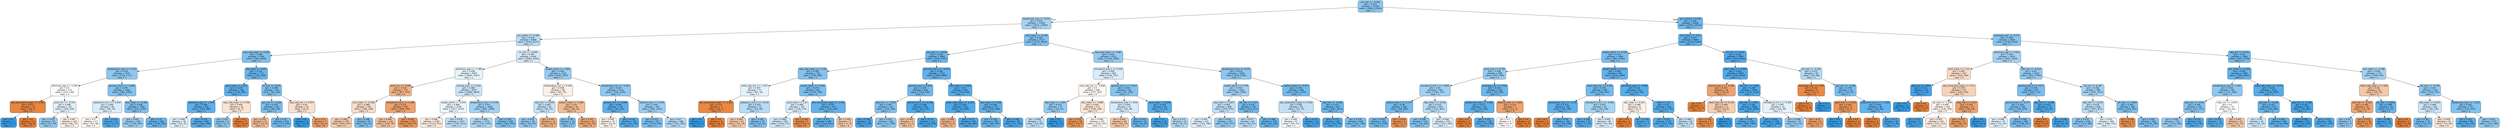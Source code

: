 digraph Tree {
node [shape=box, style="filled, rounded", color="black", fontname="helvetica"] ;
edge [fontname="helvetica"] ;
0 [label="ptt_max <= -0.302\ngini = 0.419\nsamples = 21093\nvalue = [9985, 23505]\nclass = 1", fillcolor="#8dc7f0"] ;
1 [label="baseexcess_max <= 0.042\ngini = 0.455\nsamples = 12585\nvalue = [7015, 12992]\nclass = 1", fillcolor="#a4d2f3"] ;
0 -> 1 [labeldistance=2.5, labelangle=45, headlabel="True"] ;
2 [label="gcs_verbal <= -0.308\ngini = 0.476\nsamples = 8468\nvalue = [5243, 8173]\nclass = 1", fillcolor="#b8dcf6"] ;
1 -> 2 ;
3 [label="resp_rate_mean <= 0.282\ngini = 0.389\nsamples = 2304\nvalue = [960, 2669]\nclass = 1", fillcolor="#80c0ee"] ;
2 -> 3 ;
4 [label="temperature_max <= -0.755\ngini = 0.419\nsamples = 1533\nvalue = [728, 1711]\nclass = 1", fillcolor="#8dc7f0"] ;
3 -> 4 ;
5 [label="admission_age <= -1.593\ngini = 0.5\nsamples = 171\nvalue = [133, 130]\nclass = 0", fillcolor="#fefcfb"] ;
4 -> 5 ;
6 [label="abs_eosinophils_mean <= -0.285\ngini = 0.077\nsamples = 14\nvalue = [24, 1]\nclass = 0", fillcolor="#e68641"] ;
5 -> 6 ;
7 [label="gini = 0.0\nsamples = 1\nvalue = [0, 1]\nclass = 1", fillcolor="#399de5"] ;
6 -> 7 ;
8 [label="gini = 0.0\nsamples = 13\nvalue = [24, 0]\nclass = 0", fillcolor="#e58139"] ;
6 -> 8 ;
9 [label="pco2_min <= -0.134\ngini = 0.496\nsamples = 157\nvalue = [109, 129]\nclass = 1", fillcolor="#e0f0fb"] ;
5 -> 9 ;
10 [label="gini = 0.433\nsamples = 55\nvalue = [27, 58]\nclass = 1", fillcolor="#95cbf1"] ;
9 -> 10 ;
11 [label="gini = 0.497\nsamples = 102\nvalue = [82, 71]\nclass = 0", fillcolor="#fceee4"] ;
9 -> 11 ;
12 [label="glucose_max.2 <= -0.682\ngini = 0.397\nsamples = 1362\nvalue = [595, 1581]\nclass = 1", fillcolor="#84c2ef"] ;
4 -> 12 ;
13 [label="potassium_min.1 <= 0.934\ngini = 0.494\nsamples = 94\nvalue = [64, 79]\nclass = 1", fillcolor="#d9ecfa"] ;
12 -> 13 ;
14 [label="gini = 0.5\nsamples = 77\nvalue = [61, 58]\nclass = 0", fillcolor="#fef9f5"] ;
13 -> 14 ;
15 [label="gini = 0.219\nsamples = 17\nvalue = [3, 21]\nclass = 1", fillcolor="#55abe9"] ;
13 -> 15 ;
16 [label="bun_mean <= -0.394\ngini = 0.386\nsamples = 1268\nvalue = [531, 1502]\nclass = 1", fillcolor="#7fc0ee"] ;
12 -> 16 ;
17 [label="gini = 0.441\nsamples = 638\nvalue = [339, 692]\nclass = 1", fillcolor="#9acdf2"] ;
16 -> 17 ;
18 [label="gini = 0.31\nsamples = 630\nvalue = [192, 810]\nclass = 1", fillcolor="#68b4eb"] ;
16 -> 18 ;
19 [label="sbp_mean <= 0.451\ngini = 0.314\nsamples = 771\nvalue = [232, 958]\nclass = 1", fillcolor="#69b5eb"] ;
3 -> 19 ;
20 [label="spo2_mean <= 1.251\ngini = 0.276\nsamples = 536\nvalue = [138, 696]\nclass = 1", fillcolor="#60b0ea"] ;
19 -> 20 ;
21 [label="admission_age <= -1.976\ngini = 0.266\nsamples = 526\nvalue = [129, 689]\nclass = 1", fillcolor="#5eafea"] ;
20 -> 21 ;
22 [label="gini = 0.496\nsamples = 36\nvalue = [26, 31]\nclass = 1", fillcolor="#dfeffb"] ;
21 -> 22 ;
23 [label="gini = 0.234\nsamples = 490\nvalue = [103, 658]\nclass = 1", fillcolor="#58ace9"] ;
21 -> 23 ;
24 [label="resp_rate_mean <= 0.706\ngini = 0.492\nsamples = 10\nvalue = [9, 7]\nclass = 0", fillcolor="#f9e3d3"] ;
20 -> 24 ;
25 [label="gini = 0.42\nsamples = 5\nvalue = [3, 7]\nclass = 1", fillcolor="#8ec7f0"] ;
24 -> 25 ;
26 [label="gini = 0.0\nsamples = 5\nvalue = [6, 0]\nclass = 0", fillcolor="#e58139"] ;
24 -> 26 ;
27 [label="inr_min <= 0.255\ngini = 0.389\nsamples = 235\nvalue = [94, 262]\nclass = 1", fillcolor="#80c0ee"] ;
19 -> 27 ;
28 [label="gcs_min <= -3.262\ngini = 0.376\nsamples = 225\nvalue = [86, 256]\nclass = 1", fillcolor="#7cbeee"] ;
27 -> 28 ;
29 [label="gini = 0.432\nsamples = 11\nvalue = [13, 6]\nclass = 0", fillcolor="#f1bb94"] ;
28 -> 29 ;
30 [label="gini = 0.35\nsamples = 214\nvalue = [73, 250]\nclass = 1", fillcolor="#73baed"] ;
28 -> 30 ;
31 [label="resp_rate_min <= 0.873\ngini = 0.49\nsamples = 10\nvalue = [8, 6]\nclass = 0", fillcolor="#f8e0ce"] ;
27 -> 31 ;
32 [label="gini = 0.0\nsamples = 3\nvalue = [0, 4]\nclass = 1", fillcolor="#399de5"] ;
31 -> 32 ;
33 [label="gini = 0.32\nsamples = 7\nvalue = [8, 2]\nclass = 0", fillcolor="#eca06a"] ;
31 -> 33 ;
34 [label="inr_min <= -0.099\ngini = 0.492\nsamples = 6164\nvalue = [4283, 5504]\nclass = 1", fillcolor="#d3e9f9"] ;
2 -> 34 ;
35 [label="admission_age <= -1.368\ngini = 0.498\nsamples = 4954\nvalue = [3665, 4197]\nclass = 1", fillcolor="#e6f3fc"] ;
34 -> 35 ;
36 [label="spo2_min <= 0.268\ngini = 0.414\nsamples = 747\nvalue = [857, 354]\nclass = 0", fillcolor="#f0b58b"] ;
35 -> 36 ;
37 [label="bun_mean <= -0.198\ngini = 0.489\nsamples = 293\nvalue = [268, 198]\nclass = 0", fillcolor="#f8decb"] ;
36 -> 37 ;
38 [label="gini = 0.466\nsamples = 250\nvalue = [250, 147]\nclass = 0", fillcolor="#f4cbad"] ;
37 -> 38 ;
39 [label="gini = 0.386\nsamples = 43\nvalue = [18, 51]\nclass = 1", fillcolor="#7fc0ee"] ;
37 -> 39 ;
40 [label="hematocrit_min.1 <= 0.188\ngini = 0.331\nsamples = 454\nvalue = [589, 156]\nclass = 0", fillcolor="#eca26d"] ;
36 -> 40 ;
41 [label="gini = 0.446\nsamples = 142\nvalue = [156, 79]\nclass = 0", fillcolor="#f2c19d"] ;
40 -> 41 ;
42 [label="gini = 0.256\nsamples = 312\nvalue = [433, 77]\nclass = 0", fillcolor="#ea975c"] ;
40 -> 42 ;
43 [label="glucose_max <= -0.201\ngini = 0.488\nsamples = 4207\nvalue = [2808, 3843]\nclass = 1", fillcolor="#cae5f8"] ;
35 -> 43 ;
44 [label="weight_admit <= -0.245\ngini = 0.498\nsamples = 2539\nvalue = [1917, 2145]\nclass = 1", fillcolor="#eaf5fc"] ;
43 -> 44 ;
45 [label="gini = 0.496\nsamples = 1282\nvalue = [1123, 933]\nclass = 0", fillcolor="#fbeade"] ;
44 -> 45 ;
46 [label="gini = 0.478\nsamples = 1257\nvalue = [794, 1212]\nclass = 1", fillcolor="#bbddf6"] ;
44 -> 46 ;
47 [label="temperature_max <= 0.143\ngini = 0.451\nsamples = 1668\nvalue = [891, 1698]\nclass = 1", fillcolor="#a1d0f3"] ;
43 -> 47 ;
48 [label="gini = 0.466\nsamples = 1276\nvalue = [729, 1243]\nclass = 1", fillcolor="#add6f4"] ;
47 -> 48 ;
49 [label="gini = 0.387\nsamples = 392\nvalue = [162, 455]\nclass = 1", fillcolor="#7fc0ee"] ;
47 -> 49 ;
50 [label="weight_admit <= -1.081\ngini = 0.436\nsamples = 1210\nvalue = [618, 1307]\nclass = 1", fillcolor="#97cbf1"] ;
34 -> 50 ;
51 [label="temperature_min <= 0.336\ngini = 0.498\nsamples = 98\nvalue = [82, 72]\nclass = 0", fillcolor="#fcf0e7"] ;
50 -> 51 ;
52 [label="sbp_max <= 0.499\ngini = 0.485\nsamples = 56\nvalue = [36, 51]\nclass = 1", fillcolor="#c5e2f7"] ;
51 -> 52 ;
53 [label="gini = 0.426\nsamples = 44\nvalue = [20, 45]\nclass = 1", fillcolor="#91c9f1"] ;
52 -> 53 ;
54 [label="gini = 0.397\nsamples = 12\nvalue = [16, 6]\nclass = 0", fillcolor="#efb083"] ;
52 -> 54 ;
55 [label="sodium_mean <= -0.981\ngini = 0.43\nsamples = 42\nvalue = [46, 21]\nclass = 0", fillcolor="#f1bb93"] ;
51 -> 55 ;
56 [label="gini = 0.397\nsamples = 10\nvalue = [3, 8]\nclass = 1", fillcolor="#83c2ef"] ;
55 -> 56 ;
57 [label="gini = 0.357\nsamples = 32\nvalue = [43, 13]\nclass = 0", fillcolor="#eda775"] ;
55 -> 57 ;
58 [label="temperature_min <= -0.525\ngini = 0.422\nsamples = 1112\nvalue = [536, 1235]\nclass = 1", fillcolor="#8fc8f0"] ;
50 -> 58 ;
59 [label="glucose_min <= -0.849\ngini = 0.265\nsamples = 157\nvalue = [42, 225]\nclass = 1", fillcolor="#5eafea"] ;
58 -> 59 ;
60 [label="gini = 0.499\nsamples = 15\nvalue = [10, 9]\nclass = 0", fillcolor="#fcf2eb"] ;
59 -> 60 ;
61 [label="gini = 0.225\nsamples = 142\nvalue = [32, 216]\nclass = 1", fillcolor="#56ace9"] ;
59 -> 61 ;
62 [label="totalco2_max <= -0.205\ngini = 0.441\nsamples = 955\nvalue = [494, 1010]\nclass = 1", fillcolor="#9acdf2"] ;
58 -> 62 ;
63 [label="gini = 0.375\nsamples = 357\nvalue = [143, 429]\nclass = 1", fillcolor="#7bbeee"] ;
62 -> 63 ;
64 [label="gini = 0.47\nsamples = 598\nvalue = [351, 581]\nclass = 1", fillcolor="#b1d8f5"] ;
62 -> 64 ;
65 [label="mbp_mean <= -0.199\ngini = 0.393\nsamples = 4117\nvalue = [1772, 4819]\nclass = 1", fillcolor="#82c1ef"] ;
1 -> 65 ;
66 [label="sbp_max <= -0.643\ngini = 0.336\nsamples = 1865\nvalue = [638, 2353]\nclass = 1", fillcolor="#6fb8ec"] ;
65 -> 66 ;
67 [label="resp_rate_mean <= -1.136\ngini = 0.399\nsamples = 744\nvalue = [330, 869]\nclass = 1", fillcolor="#84c2ef"] ;
66 -> 67 ;
68 [label="heart_rate_min <= -1.474\ngini = 0.497\nsamples = 77\nvalue = [60, 70]\nclass = 1", fillcolor="#e3f1fb"] ;
67 -> 68 ;
69 [label="abs_monocytes_mean <= -0.214\ngini = 0.111\nsamples = 7\nvalue = [16, 1]\nclass = 0", fillcolor="#e78945"] ;
68 -> 69 ;
70 [label="gini = 0.0\nsamples = 1\nvalue = [0, 1]\nclass = 1", fillcolor="#399de5"] ;
69 -> 70 ;
71 [label="gini = 0.0\nsamples = 6\nvalue = [16, 0]\nclass = 0", fillcolor="#e58139"] ;
69 -> 71 ;
72 [label="potassium_min.1 <= -0.119\ngini = 0.476\nsamples = 70\nvalue = [44, 69]\nclass = 1", fillcolor="#b7dbf6"] ;
68 -> 72 ;
73 [label="gini = 0.465\nsamples = 23\nvalue = [24, 14]\nclass = 0", fillcolor="#f4caac"] ;
72 -> 73 ;
74 [label="gini = 0.391\nsamples = 47\nvalue = [20, 55]\nclass = 1", fillcolor="#81c1ee"] ;
72 -> 74 ;
75 [label="weight_admit <= -0.491\ngini = 0.378\nsamples = 667\nvalue = [270, 799]\nclass = 1", fillcolor="#7cbeee"] ;
67 -> 75 ;
76 [label="spo2_mean <= 1.21\ngini = 0.494\nsamples = 197\nvalue = [139, 174]\nclass = 1", fillcolor="#d7ebfa"] ;
75 -> 76 ;
77 [label="gini = 0.489\nsamples = 190\nvalue = [129, 173]\nclass = 1", fillcolor="#cde6f8"] ;
76 -> 77 ;
78 [label="gini = 0.165\nsamples = 7\nvalue = [10, 1]\nclass = 0", fillcolor="#e88e4d"] ;
76 -> 78 ;
79 [label="abs_monocytes_mean <= 1.352\ngini = 0.287\nsamples = 470\nvalue = [131, 625]\nclass = 1", fillcolor="#63b2ea"] ;
75 -> 79 ;
80 [label="gini = 0.277\nsamples = 465\nvalue = [124, 621]\nclass = 1", fillcolor="#61b1ea"] ;
79 -> 80 ;
81 [label="gini = 0.463\nsamples = 5\nvalue = [7, 4]\nclass = 0", fillcolor="#f4c9aa"] ;
79 -> 81 ;
82 [label="glucose_max.2 <= -0.421\ngini = 0.285\nsamples = 1121\nvalue = [308, 1484]\nclass = 1", fillcolor="#62b1ea"] ;
66 -> 82 ;
83 [label="glucose_max <= 0.054\ngini = 0.347\nsamples = 428\nvalue = [154, 536]\nclass = 1", fillcolor="#72b9ec"] ;
82 -> 83 ;
84 [label="dbp_min <= -1.059\ngini = 0.392\nsamples = 313\nvalue = [134, 366]\nclass = 1", fillcolor="#81c1ef"] ;
83 -> 84 ;
85 [label="gini = 0.169\nsamples = 47\nvalue = [7, 68]\nclass = 1", fillcolor="#4da7e8"] ;
84 -> 85 ;
86 [label="gini = 0.419\nsamples = 266\nvalue = [127, 298]\nclass = 1", fillcolor="#8dc7f0"] ;
84 -> 86 ;
87 [label="calcium_min.1 <= -0.706\ngini = 0.188\nsamples = 115\nvalue = [20, 170]\nclass = 1", fillcolor="#50a9e8"] ;
83 -> 87 ;
88 [label="gini = 0.444\nsamples = 2\nvalue = [2, 1]\nclass = 0", fillcolor="#f2c09c"] ;
87 -> 88 ;
89 [label="gini = 0.174\nsamples = 113\nvalue = [18, 169]\nclass = 1", fillcolor="#4ea7e8"] ;
87 -> 89 ;
90 [label="dbp_mean <= -0.806\ngini = 0.24\nsamples = 693\nvalue = [154, 948]\nclass = 1", fillcolor="#59ade9"] ;
82 -> 90 ;
91 [label="heart_rate_mean <= -2.251\ngini = 0.184\nsamples = 316\nvalue = [53, 464]\nclass = 1", fillcolor="#50a8e8"] ;
90 -> 91 ;
92 [label="gini = 0.408\nsamples = 3\nvalue = [5, 2]\nclass = 0", fillcolor="#efb388"] ;
91 -> 92 ;
93 [label="gini = 0.171\nsamples = 313\nvalue = [48, 462]\nclass = 1", fillcolor="#4ea7e8"] ;
91 -> 93 ;
94 [label="wbc_mean <= 0.348\ngini = 0.286\nsamples = 377\nvalue = [101, 484]\nclass = 1", fillcolor="#62b1ea"] ;
90 -> 94 ;
95 [label="gini = 0.316\nsamples = 295\nvalue = [89, 364]\nclass = 1", fillcolor="#69b5eb"] ;
94 -> 95 ;
96 [label="gini = 0.165\nsamples = 82\nvalue = [12, 120]\nclass = 1", fillcolor="#4da7e8"] ;
94 -> 96 ;
97 [label="resp_rate_mean <= -0.987\ngini = 0.432\nsamples = 2252\nvalue = [1134, 2466]\nclass = 1", fillcolor="#94caf1"] ;
65 -> 97 ;
98 [label="hematocrit_max.1 <= 0.428\ngini = 0.494\nsamples = 304\nvalue = [218, 272]\nclass = 1", fillcolor="#d8ecfa"] ;
97 -> 98 ;
99 [label="resp_rate_min <= -1.609\ngini = 0.5\nsamples = 208\nvalue = [177, 167]\nclass = 0", fillcolor="#fef8f4"] ;
98 -> 99 ;
100 [label="dbp_mean <= 1.097\ngini = 0.433\nsamples = 37\nvalue = [19, 41]\nclass = 1", fillcolor="#95caf1"] ;
99 -> 100 ;
101 [label="gini = 0.482\nsamples = 31\nvalue = [19, 28]\nclass = 1", fillcolor="#bfe0f7"] ;
100 -> 101 ;
102 [label="gini = 0.0\nsamples = 6\nvalue = [0, 13]\nclass = 1", fillcolor="#399de5"] ;
100 -> 102 ;
103 [label="wbc_mean <= -0.688\ngini = 0.494\nsamples = 171\nvalue = [158, 126]\nclass = 0", fillcolor="#fae5d7"] ;
99 -> 103 ;
104 [label="gini = 0.251\nsamples = 16\nvalue = [29, 5]\nclass = 0", fillcolor="#e9975b"] ;
103 -> 104 ;
105 [label="gini = 0.499\nsamples = 155\nvalue = [129, 121]\nclass = 0", fillcolor="#fdf7f3"] ;
103 -> 105 ;
106 [label="glucose_min.2 <= -0.017\ngini = 0.404\nsamples = 96\nvalue = [41, 105]\nclass = 1", fillcolor="#86c3ef"] ;
98 -> 106 ;
107 [label="temperature_max <= 0.04\ngini = 0.493\nsamples = 47\nvalue = [30, 38]\nclass = 1", fillcolor="#d5eafa"] ;
106 -> 107 ;
108 [label="gini = 0.456\nsamples = 26\nvalue = [24, 13]\nclass = 0", fillcolor="#f3c5a4"] ;
107 -> 108 ;
109 [label="gini = 0.312\nsamples = 21\nvalue = [6, 25]\nclass = 1", fillcolor="#69b5eb"] ;
107 -> 109 ;
110 [label="spo2_mean <= 0.699\ngini = 0.242\nsamples = 49\nvalue = [11, 67]\nclass = 1", fillcolor="#5aade9"] ;
106 -> 110 ;
111 [label="gini = 0.1\nsamples = 35\nvalue = [3, 54]\nclass = 1", fillcolor="#44a2e6"] ;
110 -> 111 ;
112 [label="gini = 0.472\nsamples = 14\nvalue = [8, 13]\nclass = 1", fillcolor="#b3d9f5"] ;
110 -> 112 ;
113 [label="temperature_max <= 0.075\ngini = 0.416\nsamples = 1948\nvalue = [916, 2194]\nclass = 1", fillcolor="#8cc6f0"] ;
97 -> 113 ;
114 [label="weight_admit <= 0.378\ngini = 0.454\nsamples = 1040\nvalue = [584, 1092]\nclass = 1", fillcolor="#a3d1f3"] ;
113 -> 114 ;
115 [label="sbp_mean <= 0.657\ngini = 0.482\nsamples = 698\nvalue = [459, 675]\nclass = 1", fillcolor="#c0e0f7"] ;
114 -> 115 ;
116 [label="gini = 0.495\nsamples = 441\nvalue = [329, 398]\nclass = 1", fillcolor="#ddeefa"] ;
115 -> 116 ;
117 [label="gini = 0.435\nsamples = 257\nvalue = [130, 277]\nclass = 1", fillcolor="#96cbf1"] ;
115 -> 117 ;
118 [label="ph_max <= -0.47\ngini = 0.355\nsamples = 342\nvalue = [125, 417]\nclass = 1", fillcolor="#74baed"] ;
114 -> 118 ;
119 [label="gini = 0.477\nsamples = 64\nvalue = [42, 65]\nclass = 1", fillcolor="#b9dcf6"] ;
118 -> 119 ;
120 [label="gini = 0.309\nsamples = 278\nvalue = [83, 352]\nclass = 1", fillcolor="#68b4eb"] ;
118 -> 120 ;
121 [label="sodium_mean <= -0.873\ngini = 0.356\nsamples = 908\nvalue = [332, 1102]\nclass = 1", fillcolor="#75bbed"] ;
113 -> 121 ;
122 [label="abs_neutrophils_mean <= 0.762\ngini = 0.482\nsamples = 81\nvalue = [51, 75]\nclass = 1", fillcolor="#c0e0f7"] ;
121 -> 122 ;
123 [label="gini = 0.499\nsamples = 67\nvalue = [49, 53]\nclass = 1", fillcolor="#f0f8fd"] ;
122 -> 123 ;
124 [label="gini = 0.153\nsamples = 14\nvalue = [2, 22]\nclass = 1", fillcolor="#4ba6e7"] ;
122 -> 124 ;
125 [label="sbp_min <= -0.256\ngini = 0.337\nsamples = 827\nvalue = [281, 1027]\nclass = 1", fillcolor="#6fb8ec"] ;
121 -> 125 ;
126 [label="gini = 0.175\nsamples = 187\nvalue = [30, 279]\nclass = 1", fillcolor="#4ea8e8"] ;
125 -> 126 ;
127 [label="gini = 0.376\nsamples = 640\nvalue = [251, 748]\nclass = 1", fillcolor="#7bbeee"] ;
125 -> 127 ;
128 [label="gcs_verbal <= 0.618\ngini = 0.344\nsamples = 8508\nvalue = [2970, 10513]\nclass = 1", fillcolor="#71b9ec"] ;
0 -> 128 [labeldistance=2.5, labelangle=-45, headlabel="False"] ;
129 [label="bun_mean <= -0.37\ngini = 0.277\nsamples = 4682\nvalue = [1232, 6184]\nclass = 1", fillcolor="#60b1ea"] ;
128 -> 129 ;
130 [label="weight_admit <= -0.202\ngini = 0.372\nsamples = 1689\nvalue = [663, 2020]\nclass = 1", fillcolor="#7abdee"] ;
129 -> 130 ;
131 [label="pco2_max <= 0.716\ngini = 0.436\nsamples = 848\nvalue = [437, 926]\nclass = 1", fillcolor="#96cbf1"] ;
130 -> 131 ;
132 [label="hematocrit_min.1 <= -0.993\ngini = 0.45\nsamples = 709\nvalue = [393, 757]\nclass = 1", fillcolor="#a0d0f2"] ;
131 -> 132 ;
133 [label="calcium_max.1 <= 2.777\ngini = 0.36\nsamples = 206\nvalue = [80, 260]\nclass = 1", fillcolor="#76bbed"] ;
132 -> 133 ;
134 [label="gini = 0.343\nsamples = 201\nvalue = [73, 259]\nclass = 1", fillcolor="#71b9ec"] ;
133 -> 134 ;
135 [label="gini = 0.219\nsamples = 5\nvalue = [7, 1]\nclass = 0", fillcolor="#e99355"] ;
133 -> 135 ;
136 [label="dbp_mean <= -0.518\ngini = 0.474\nsamples = 503\nvalue = [313, 497]\nclass = 1", fillcolor="#b6dbf5"] ;
132 -> 136 ;
137 [label="gini = 0.396\nsamples = 170\nvalue = [76, 204]\nclass = 1", fillcolor="#83c2ef"] ;
136 -> 137 ;
138 [label="gini = 0.494\nsamples = 333\nvalue = [237, 293]\nclass = 1", fillcolor="#d9ecfa"] ;
136 -> 138 ;
139 [label="aniongap_min <= 2.509\ngini = 0.328\nsamples = 139\nvalue = [44, 169]\nclass = 1", fillcolor="#6db7ec"] ;
131 -> 139 ;
140 [label="baseexcess_max <= -3.404\ngini = 0.277\nsamples = 132\nvalue = [33, 166]\nclass = 1", fillcolor="#60b0ea"] ;
139 -> 140 ;
141 [label="gini = 0.0\nsamples = 2\nvalue = [4, 0]\nclass = 0", fillcolor="#e58139"] ;
140 -> 141 ;
142 [label="gini = 0.253\nsamples = 130\nvalue = [29, 166]\nclass = 1", fillcolor="#5caeea"] ;
140 -> 142 ;
143 [label="totalco2_max <= -1.661\ngini = 0.337\nsamples = 7\nvalue = [11, 3]\nclass = 0", fillcolor="#eca36f"] ;
139 -> 143 ;
144 [label="gini = 0.5\nsamples = 4\nvalue = [3, 3]\nclass = 0", fillcolor="#ffffff"] ;
143 -> 144 ;
145 [label="gini = 0.0\nsamples = 3\nvalue = [8, 0]\nclass = 0", fillcolor="#e58139"] ;
143 -> 145 ;
146 [label="weight_admit <= 0.131\ngini = 0.284\nsamples = 841\nvalue = [226, 1094]\nclass = 1", fillcolor="#62b1ea"] ;
130 -> 146 ;
147 [label="heart_rate_min <= 0.135\ngini = 0.355\nsamples = 290\nvalue = [106, 354]\nclass = 1", fillcolor="#74baed"] ;
146 -> 147 ;
148 [label="baseexcess_max <= -4.729\ngini = 0.272\nsamples = 193\nvalue = [48, 248]\nclass = 1", fillcolor="#5fb0ea"] ;
147 -> 148 ;
149 [label="gini = 0.0\nsamples = 1\nvalue = [3, 0]\nclass = 0", fillcolor="#e58139"] ;
148 -> 149 ;
150 [label="gini = 0.26\nsamples = 192\nvalue = [45, 248]\nclass = 1", fillcolor="#5dafea"] ;
148 -> 150 ;
151 [label="hematocrit_min.1 <= -0.963\ngini = 0.457\nsamples = 97\nvalue = [58, 106]\nclass = 1", fillcolor="#a5d3f3"] ;
147 -> 151 ;
152 [label="gini = 0.245\nsamples = 32\nvalue = [7, 42]\nclass = 1", fillcolor="#5aade9"] ;
151 -> 152 ;
153 [label="gini = 0.494\nsamples = 65\nvalue = [51, 64]\nclass = 1", fillcolor="#d7ebfa"] ;
151 -> 153 ;
154 [label="admission_age <= -2.408\ngini = 0.24\nsamples = 551\nvalue = [120, 740]\nclass = 1", fillcolor="#59ade9"] ;
146 -> 154 ;
155 [label="wbc_mean <= 0.261\ngini = 0.498\nsamples = 8\nvalue = [8, 7]\nclass = 0", fillcolor="#fcefe6"] ;
154 -> 155 ;
156 [label="gini = 0.0\nsamples = 4\nvalue = [7, 0]\nclass = 0", fillcolor="#e58139"] ;
155 -> 156 ;
157 [label="gini = 0.219\nsamples = 4\nvalue = [1, 7]\nclass = 1", fillcolor="#55abe9"] ;
155 -> 157 ;
158 [label="other <= 0.5\ngini = 0.23\nsamples = 543\nvalue = [112, 733]\nclass = 1", fillcolor="#57ace9"] ;
154 -> 158 ;
159 [label="gini = 0.219\nsamples = 525\nvalue = [103, 720]\nclass = 1", fillcolor="#55abe9"] ;
158 -> 159 ;
160 [label="gini = 0.483\nsamples = 18\nvalue = [9, 13]\nclass = 1", fillcolor="#c2e1f7"] ;
158 -> 160 ;
161 [label="inr_min <= 5.219\ngini = 0.212\nsamples = 2993\nvalue = [569, 4164]\nclass = 1", fillcolor="#54aae9"] ;
129 -> 161 ;
162 [label="spo2_mean <= -9.465\ngini = 0.205\nsamples = 2943\nvalue = [539, 4116]\nclass = 1", fillcolor="#53aae8"] ;
161 -> 162 ;
163 [label="calcium_max.1 <= -0.782\ngini = 0.337\nsamples = 18\nvalue = [22, 6]\nclass = 0", fillcolor="#eca36f"] ;
162 -> 163 ;
164 [label="gini = 0.0\nsamples = 7\nvalue = [12, 0]\nclass = 0", fillcolor="#e58139"] ;
163 -> 164 ;
165 [label="heart_rate_min <= 0.135\ngini = 0.469\nsamples = 11\nvalue = [10, 6]\nclass = 0", fillcolor="#f5cdb0"] ;
163 -> 165 ;
166 [label="gini = 0.165\nsamples = 6\nvalue = [10, 1]\nclass = 0", fillcolor="#e88e4d"] ;
165 -> 166 ;
167 [label="gini = 0.0\nsamples = 5\nvalue = [0, 5]\nclass = 1", fillcolor="#399de5"] ;
165 -> 167 ;
168 [label="sbp_min <= 2.286\ngini = 0.199\nsamples = 2925\nvalue = [517, 4110]\nclass = 1", fillcolor="#52a9e8"] ;
162 -> 168 ;
169 [label="ptt_max <= 0.001\ngini = 0.192\nsamples = 2892\nvalue = [493, 4082]\nclass = 1", fillcolor="#51a9e8"] ;
168 -> 169 ;
170 [label="gini = 0.256\nsamples = 1187\nvalue = [282, 1587]\nclass = 1", fillcolor="#5caeea"] ;
169 -> 170 ;
171 [label="gini = 0.144\nsamples = 1705\nvalue = [211, 2495]\nclass = 1", fillcolor="#4aa5e7"] ;
169 -> 171 ;
172 [label="hematocrit_min.1 <= 0.495\ngini = 0.497\nsamples = 33\nvalue = [24, 28]\nclass = 1", fillcolor="#e3f1fb"] ;
168 -> 172 ;
173 [label="gini = 0.438\nsamples = 25\nvalue = [12, 25]\nclass = 1", fillcolor="#98ccf1"] ;
172 -> 173 ;
174 [label="gini = 0.32\nsamples = 8\nvalue = [12, 3]\nclass = 0", fillcolor="#eca06a"] ;
172 -> 174 ;
175 [label="ph_max <= -2.183\ngini = 0.473\nsamples = 50\nvalue = [30, 48]\nclass = 1", fillcolor="#b5daf5"] ;
161 -> 175 ;
176 [label="aniongap_max <= 4.149\ngini = 0.124\nsamples = 6\nvalue = [14, 1]\nclass = 0", fillcolor="#e78a47"] ;
175 -> 176 ;
177 [label="gini = 0.0\nsamples = 5\nvalue = [14, 0]\nclass = 0", fillcolor="#e58139"] ;
176 -> 177 ;
178 [label="gini = 0.0\nsamples = 1\nvalue = [0, 1]\nclass = 1", fillcolor="#399de5"] ;
176 -> 178 ;
179 [label="gcs_min <= -2.188\ngini = 0.379\nsamples = 44\nvalue = [16, 47]\nclass = 1", fillcolor="#7cbeee"] ;
175 -> 179 ;
180 [label="spo2_max <= -0.351\ngini = 0.245\nsamples = 4\nvalue = [6, 1]\nclass = 0", fillcolor="#e9965a"] ;
179 -> 180 ;
181 [label="gini = 0.0\nsamples = 1\nvalue = [0, 1]\nclass = 1", fillcolor="#399de5"] ;
180 -> 181 ;
182 [label="gini = 0.0\nsamples = 3\nvalue = [6, 0]\nclass = 0", fillcolor="#e58139"] ;
180 -> 182 ;
183 [label="potassium_max.1 <= -1.049\ngini = 0.293\nsamples = 40\nvalue = [10, 46]\nclass = 1", fillcolor="#64b2eb"] ;
179 -> 183 ;
184 [label="gini = 0.0\nsamples = 4\nvalue = [5, 0]\nclass = 0", fillcolor="#e58139"] ;
183 -> 184 ;
185 [label="gini = 0.177\nsamples = 36\nvalue = [5, 46]\nclass = 1", fillcolor="#4fa8e8"] ;
183 -> 185 ;
186 [label="aniongap_max <= -0.177\ngini = 0.409\nsamples = 3826\nvalue = [1738, 4329]\nclass = 1", fillcolor="#88c4ef"] ;
128 -> 186 ;
187 [label="admission_age <= -0.914\ngini = 0.454\nsamples = 1870\nvalue = [1041, 1950]\nclass = 1", fillcolor="#a3d1f3"] ;
186 -> 187 ;
188 [label="spo2_mean <= -1.41\ngini = 0.487\nsamples = 247\nvalue = [229, 166]\nclass = 0", fillcolor="#f8dcc9"] ;
187 -> 188 ;
189 [label="dbp_min <= 1.847\ngini = 0.111\nsamples = 10\nvalue = [1, 16]\nclass = 1", fillcolor="#45a3e7"] ;
188 -> 189 ;
190 [label="gini = 0.0\nsamples = 9\nvalue = [0, 16]\nclass = 1", fillcolor="#399de5"] ;
189 -> 190 ;
191 [label="gini = 0.0\nsamples = 1\nvalue = [1, 0]\nclass = 0", fillcolor="#e58139"] ;
189 -> 191 ;
192 [label="abs_monocytes_mean <= -0.11\ngini = 0.479\nsamples = 237\nvalue = [228, 150]\nclass = 0", fillcolor="#f6d4bb"] ;
188 -> 192 ;
193 [label="ph_max <= -1.249\ngini = 0.499\nsamples = 164\nvalue = [138, 126]\nclass = 0", fillcolor="#fdf4ee"] ;
192 -> 193 ;
194 [label="gini = 0.133\nsamples = 9\nvalue = [1, 13]\nclass = 1", fillcolor="#48a5e7"] ;
193 -> 194 ;
195 [label="gini = 0.495\nsamples = 155\nvalue = [137, 113]\nclass = 0", fillcolor="#fae9dc"] ;
193 -> 195 ;
196 [label="mbp_max <= 1.217\ngini = 0.332\nsamples = 73\nvalue = [90, 24]\nclass = 0", fillcolor="#eca36e"] ;
192 -> 196 ;
197 [label="gini = 0.307\nsamples = 71\nvalue = [90, 21]\nclass = 0", fillcolor="#eb9e67"] ;
196 -> 197 ;
198 [label="gini = 0.0\nsamples = 2\nvalue = [0, 3]\nclass = 1", fillcolor="#399de5"] ;
196 -> 198 ;
199 [label="sbp_min <= -0.314\ngini = 0.43\nsamples = 1623\nvalue = [812, 1784]\nclass = 1", fillcolor="#93caf1"] ;
187 -> 199 ;
200 [label="glucose_max.2 <= 0.177\ngini = 0.378\nsamples = 637\nvalue = [262, 772]\nclass = 1", fillcolor="#7cbeee"] ;
199 -> 200 ;
201 [label="glucose_max <= -0.777\ngini = 0.393\nsamples = 564\nvalue = [250, 679]\nclass = 1", fillcolor="#82c1ef"] ;
200 -> 201 ;
202 [label="gini = 0.496\nsamples = 75\nvalue = [52, 62]\nclass = 1", fillcolor="#dfeffb"] ;
201 -> 202 ;
203 [label="gini = 0.368\nsamples = 489\nvalue = [198, 617]\nclass = 1", fillcolor="#79bced"] ;
201 -> 203 ;
204 [label="sbp_min <= -2.249\ngini = 0.202\nsamples = 73\nvalue = [12, 93]\nclass = 1", fillcolor="#53aae8"] ;
200 -> 204 ;
205 [label="gini = 0.0\nsamples = 2\nvalue = [4, 0]\nclass = 0", fillcolor="#e58139"] ;
204 -> 205 ;
206 [label="gini = 0.146\nsamples = 71\nvalue = [8, 93]\nclass = 1", fillcolor="#4aa5e7"] ;
204 -> 206 ;
207 [label="ph_min <= 0.166\ngini = 0.456\nsamples = 986\nvalue = [550, 1012]\nclass = 1", fillcolor="#a5d2f3"] ;
199 -> 207 ;
208 [label="dbp_min <= -0.105\ngini = 0.478\nsamples = 638\nvalue = [407, 621]\nclass = 1", fillcolor="#bbddf6"] ;
207 -> 208 ;
209 [label="gini = 0.414\nsamples = 248\nvalue = [119, 288]\nclass = 1", fillcolor="#8bc5f0"] ;
208 -> 209 ;
210 [label="gini = 0.497\nsamples = 390\nvalue = [288, 333]\nclass = 1", fillcolor="#e4f2fb"] ;
208 -> 210 ;
211 [label="ph_max <= -1.093\ngini = 0.392\nsamples = 348\nvalue = [143, 391]\nclass = 1", fillcolor="#81c1ef"] ;
207 -> 211 ;
212 [label="gini = 0.198\nsamples = 6\nvalue = [8, 1]\nclass = 0", fillcolor="#e89152"] ;
211 -> 212 ;
213 [label="gini = 0.382\nsamples = 342\nvalue = [135, 390]\nclass = 1", fillcolor="#7ebfee"] ;
211 -> 213 ;
214 [label="dbp_min <= 0.503\ngini = 0.35\nsamples = 1956\nvalue = [697, 2379]\nclass = 1", fillcolor="#73baed"] ;
186 -> 214 ;
215 [label="bun_mean <= -0.321\ngini = 0.292\nsamples = 1383\nvalue = [389, 1801]\nclass = 1", fillcolor="#64b2eb"] ;
214 -> 215 ;
216 [label="temperature_max <= 1.302\ngini = 0.421\nsamples = 367\nvalue = [171, 396]\nclass = 1", fillcolor="#8ec7f0"] ;
215 -> 216 ;
217 [label="sbp_max <= 0.543\ngini = 0.406\nsamples = 330\nvalue = [147, 372]\nclass = 1", fillcolor="#87c4ef"] ;
216 -> 217 ;
218 [label="gini = 0.436\nsamples = 278\nvalue = [135, 286]\nclass = 1", fillcolor="#96cbf1"] ;
217 -> 218 ;
219 [label="gini = 0.215\nsamples = 52\nvalue = [12, 86]\nclass = 1", fillcolor="#55abe9"] ;
217 -> 219 ;
220 [label="mbp_min <= -0.641\ngini = 0.5\nsamples = 37\nvalue = [24, 24]\nclass = 0", fillcolor="#ffffff"] ;
216 -> 220 ;
221 [label="gini = 0.245\nsamples = 12\nvalue = [2, 12]\nclass = 1", fillcolor="#5aade9"] ;
220 -> 221 ;
222 [label="gini = 0.457\nsamples = 25\nvalue = [22, 12]\nclass = 0", fillcolor="#f3c6a5"] ;
220 -> 222 ;
223 [label="heart_rate_mean <= -0.172\ngini = 0.233\nsamples = 1016\nvalue = [218, 1405]\nclass = 1", fillcolor="#58ace9"] ;
215 -> 223 ;
224 [label="ptt_max <= -0.249\ngini = 0.307\nsamples = 479\nvalue = [140, 600]\nclass = 1", fillcolor="#67b4eb"] ;
223 -> 224 ;
225 [label="gini = 0.49\nsamples = 43\nvalue = [24, 32]\nclass = 1", fillcolor="#cee6f8"] ;
224 -> 225 ;
226 [label="gini = 0.282\nsamples = 436\nvalue = [116, 568]\nclass = 1", fillcolor="#61b1ea"] ;
224 -> 226 ;
227 [label="po2_min <= -0.366\ngini = 0.161\nsamples = 537\nvalue = [78, 805]\nclass = 1", fillcolor="#4ca6e8"] ;
223 -> 227 ;
228 [label="gini = 0.091\nsamples = 273\nvalue = [21, 421]\nclass = 1", fillcolor="#43a2e6"] ;
227 -> 228 ;
229 [label="gini = 0.225\nsamples = 264\nvalue = [57, 384]\nclass = 1", fillcolor="#56ace9"] ;
227 -> 229 ;
230 [label="bun_mean <= -0.786\ngini = 0.454\nsamples = 573\nvalue = [308, 578]\nclass = 1", fillcolor="#a3d1f3"] ;
214 -> 230 ;
231 [label="heart_rate_mean <= 1.538\ngini = 0.46\nsamples = 55\nvalue = [59, 33]\nclass = 0", fillcolor="#f4c7a8"] ;
230 -> 231 ;
232 [label="po2_min <= -0.525\ngini = 0.349\nsamples = 43\nvalue = [55, 16]\nclass = 0", fillcolor="#eda673"] ;
231 -> 232 ;
233 [label="gini = 0.42\nsamples = 7\nvalue = [3, 7]\nclass = 1", fillcolor="#8ec7f0"] ;
232 -> 233 ;
234 [label="gini = 0.252\nsamples = 36\nvalue = [52, 9]\nclass = 0", fillcolor="#ea975b"] ;
232 -> 234 ;
235 [label="ph_max <= 0.853\ngini = 0.308\nsamples = 12\nvalue = [4, 17]\nclass = 1", fillcolor="#68b4eb"] ;
231 -> 235 ;
236 [label="gini = 0.188\nsamples = 10\nvalue = [2, 17]\nclass = 1", fillcolor="#50a9e8"] ;
235 -> 236 ;
237 [label="gini = 0.0\nsamples = 2\nvalue = [2, 0]\nclass = 0", fillcolor="#e58139"] ;
235 -> 237 ;
238 [label="ptt_max <= -0.149\ngini = 0.431\nsamples = 518\nvalue = [249, 545]\nclass = 1", fillcolor="#93caf1"] ;
230 -> 238 ;
239 [label="dbp_mean <= 0.951\ngini = 0.488\nsamples = 161\nvalue = [99, 135]\nclass = 1", fillcolor="#cae5f8"] ;
238 -> 239 ;
240 [label="gini = 0.367\nsamples = 70\nvalue = [24, 75]\nclass = 1", fillcolor="#78bced"] ;
239 -> 240 ;
241 [label="gini = 0.494\nsamples = 91\nvalue = [75, 60]\nclass = 0", fillcolor="#fae6d7"] ;
239 -> 241 ;
242 [label="baseexcess_max <= -0.223\ngini = 0.392\nsamples = 357\nvalue = [150, 410]\nclass = 1", fillcolor="#81c1ef"] ;
238 -> 242 ;
243 [label="gini = 0.251\nsamples = 84\nvalue = [19, 110]\nclass = 1", fillcolor="#5baee9"] ;
242 -> 243 ;
244 [label="gini = 0.423\nsamples = 273\nvalue = [131, 300]\nclass = 1", fillcolor="#8fc8f0"] ;
242 -> 244 ;
}